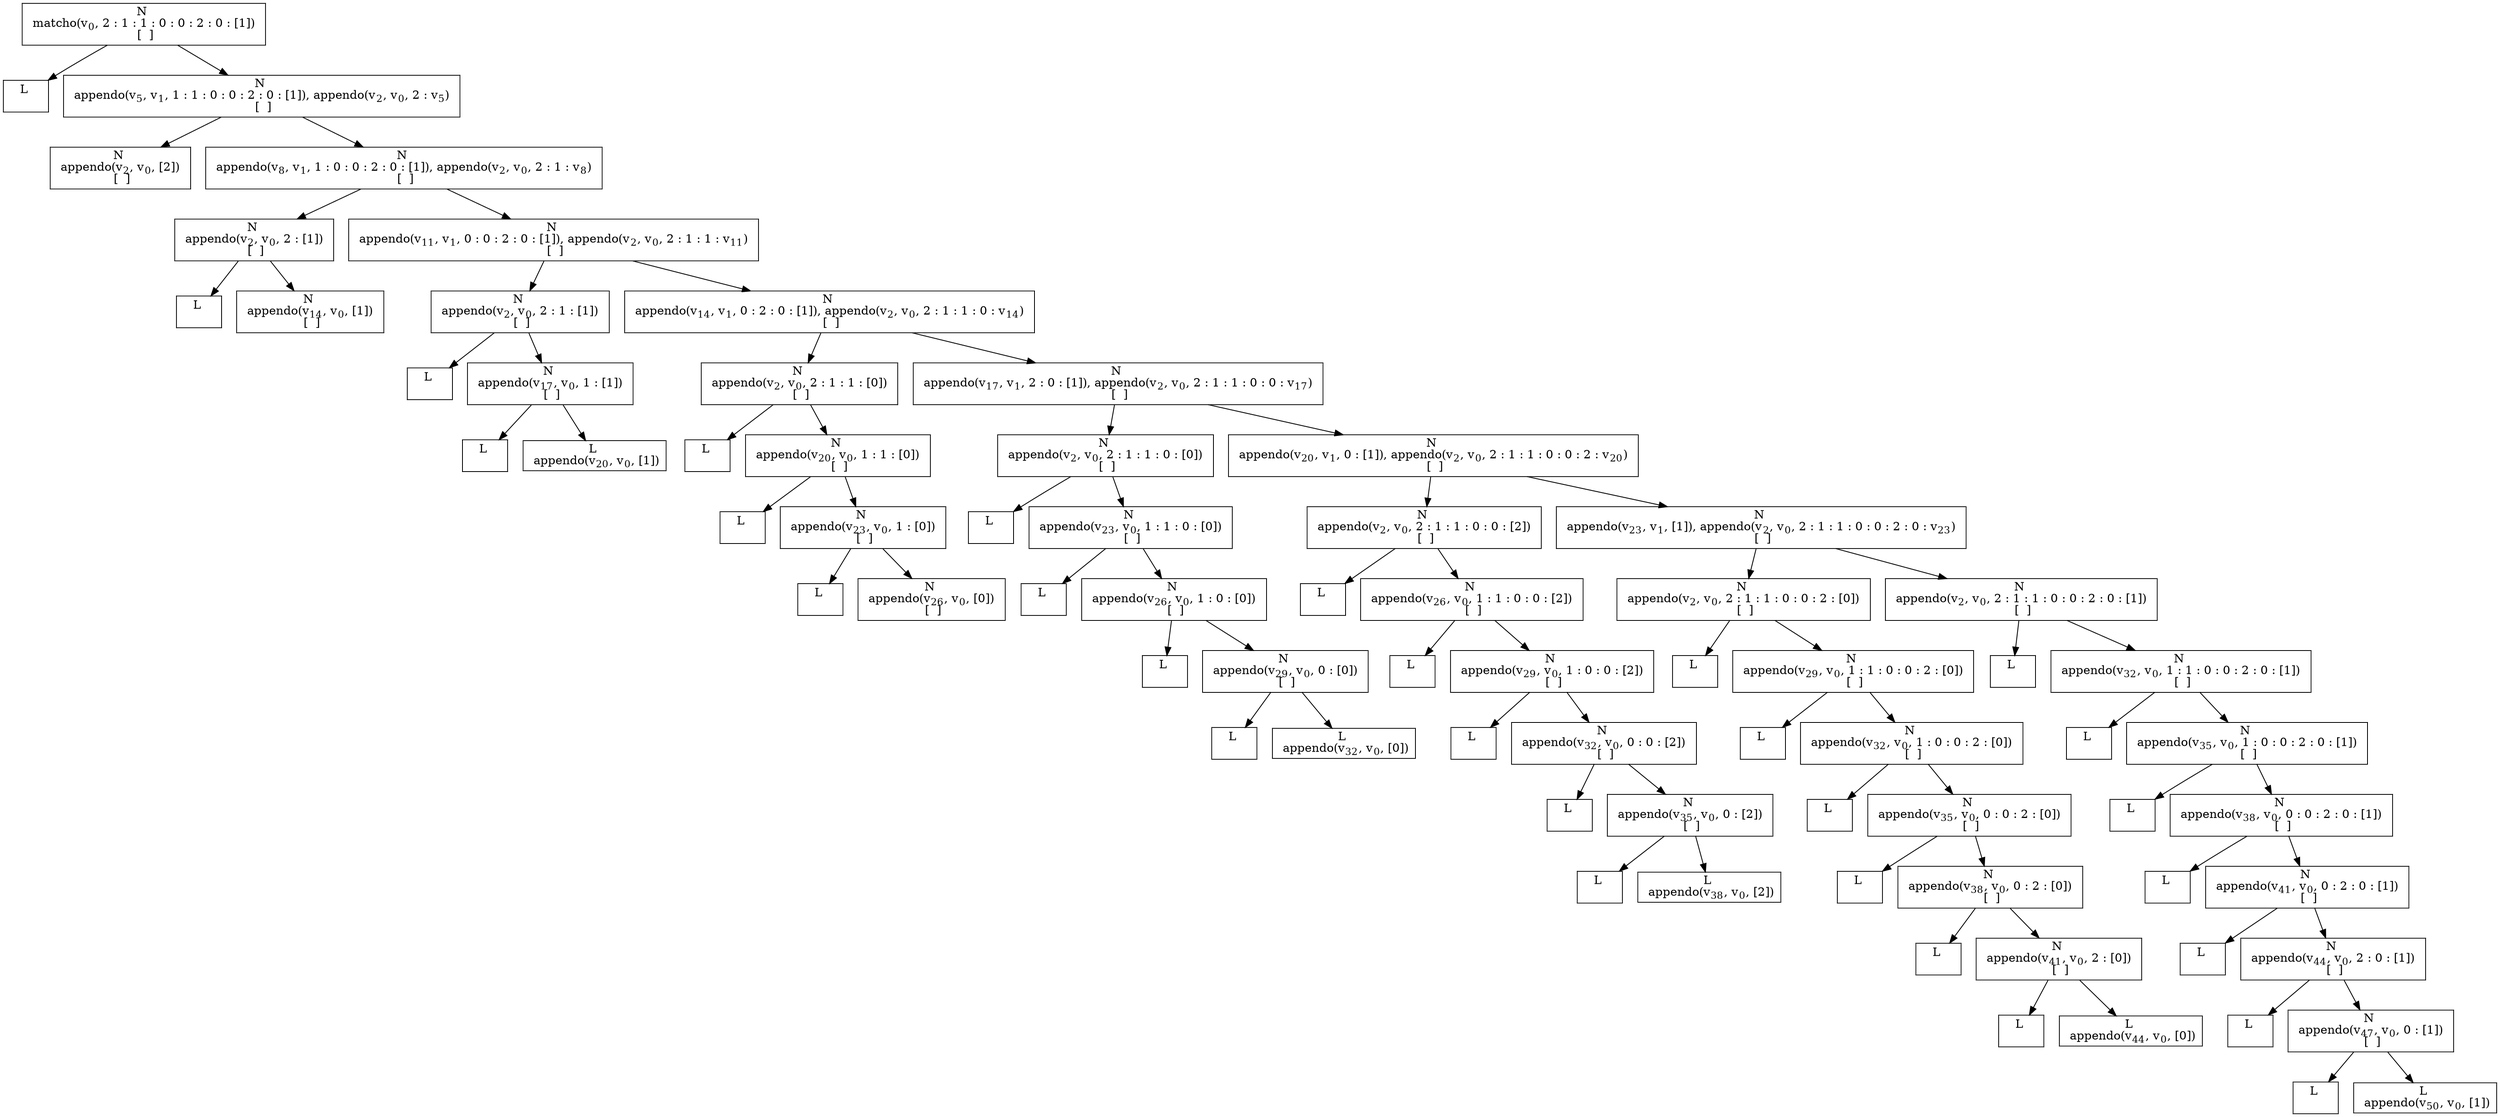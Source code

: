digraph {
    graph [rankdir=TB
          ,bgcolor=transparent];
    node [shape=box
         ,fillcolor=white
         ,style=filled];
    0 [label=<N <BR/> matcho(v<SUB>0</SUB>, 2 : 1 : 1 : 0 : 0 : 2 : 0 : [1]) <BR/>  [  ] >];
    1 [label=<L <BR/> >];
    2 [label=<N <BR/> appendo(v<SUB>5</SUB>, v<SUB>1</SUB>, 1 : 1 : 0 : 0 : 2 : 0 : [1]), appendo(v<SUB>2</SUB>, v<SUB>0</SUB>, 2 : v<SUB>5</SUB>) <BR/>  [  ] >];
    3 [label=<N <BR/> appendo(v<SUB>2</SUB>, v<SUB>0</SUB>, [2]) <BR/>  [  ] >];
    4 [label=<N <BR/> appendo(v<SUB>8</SUB>, v<SUB>1</SUB>, 1 : 0 : 0 : 2 : 0 : [1]), appendo(v<SUB>2</SUB>, v<SUB>0</SUB>, 2 : 1 : v<SUB>8</SUB>) <BR/>  [  ] >];
    5 [label=<N <BR/> appendo(v<SUB>2</SUB>, v<SUB>0</SUB>, 2 : [1]) <BR/>  [  ] >];
    6 [label=<N <BR/> appendo(v<SUB>11</SUB>, v<SUB>1</SUB>, 0 : 0 : 2 : 0 : [1]), appendo(v<SUB>2</SUB>, v<SUB>0</SUB>, 2 : 1 : 1 : v<SUB>11</SUB>) <BR/>  [  ] >];
    7 [label=<L <BR/> >];
    8 [label=<N <BR/> appendo(v<SUB>14</SUB>, v<SUB>0</SUB>, [1]) <BR/>  [  ] >];
    9 [label=<N <BR/> appendo(v<SUB>2</SUB>, v<SUB>0</SUB>, 2 : 1 : [1]) <BR/>  [  ] >];
    10 [label=<N <BR/> appendo(v<SUB>14</SUB>, v<SUB>1</SUB>, 0 : 2 : 0 : [1]), appendo(v<SUB>2</SUB>, v<SUB>0</SUB>, 2 : 1 : 1 : 0 : v<SUB>14</SUB>) <BR/>  [  ] >];
    11 [label=<L <BR/> >];
    12 [label=<N <BR/> appendo(v<SUB>17</SUB>, v<SUB>0</SUB>, 1 : [1]) <BR/>  [  ] >];
    13 [label=<L <BR/> >];
    14 [label=<L <BR/> appendo(v<SUB>20</SUB>, v<SUB>0</SUB>, [1])>];
    15 [label=<N <BR/> appendo(v<SUB>2</SUB>, v<SUB>0</SUB>, 2 : 1 : 1 : [0]) <BR/>  [  ] >];
    16 [label=<N <BR/> appendo(v<SUB>17</SUB>, v<SUB>1</SUB>, 2 : 0 : [1]), appendo(v<SUB>2</SUB>, v<SUB>0</SUB>, 2 : 1 : 1 : 0 : 0 : v<SUB>17</SUB>) <BR/>  [  ] >];
    17 [label=<L <BR/> >];
    18 [label=<N <BR/> appendo(v<SUB>20</SUB>, v<SUB>0</SUB>, 1 : 1 : [0]) <BR/>  [  ] >];
    19 [label=<L <BR/> >];
    20 [label=<N <BR/> appendo(v<SUB>23</SUB>, v<SUB>0</SUB>, 1 : [0]) <BR/>  [  ] >];
    21 [label=<L <BR/> >];
    22 [label=<N <BR/> appendo(v<SUB>26</SUB>, v<SUB>0</SUB>, [0]) <BR/>  [  ] >];
    23 [label=<N <BR/> appendo(v<SUB>2</SUB>, v<SUB>0</SUB>, 2 : 1 : 1 : 0 : [0]) <BR/>  [  ] >];
    24 [label=<N <BR/> appendo(v<SUB>20</SUB>, v<SUB>1</SUB>, 0 : [1]), appendo(v<SUB>2</SUB>, v<SUB>0</SUB>, 2 : 1 : 1 : 0 : 0 : 2 : v<SUB>20</SUB>) <BR/>  [  ] >];
    25 [label=<L <BR/> >];
    26 [label=<N <BR/> appendo(v<SUB>23</SUB>, v<SUB>0</SUB>, 1 : 1 : 0 : [0]) <BR/>  [  ] >];
    27 [label=<L <BR/> >];
    28 [label=<N <BR/> appendo(v<SUB>26</SUB>, v<SUB>0</SUB>, 1 : 0 : [0]) <BR/>  [  ] >];
    29 [label=<L <BR/> >];
    30 [label=<N <BR/> appendo(v<SUB>29</SUB>, v<SUB>0</SUB>, 0 : [0]) <BR/>  [  ] >];
    31 [label=<L <BR/> >];
    32 [label=<L <BR/> appendo(v<SUB>32</SUB>, v<SUB>0</SUB>, [0])>];
    33 [label=<N <BR/> appendo(v<SUB>2</SUB>, v<SUB>0</SUB>, 2 : 1 : 1 : 0 : 0 : [2]) <BR/>  [  ] >];
    34 [label=<N <BR/> appendo(v<SUB>23</SUB>, v<SUB>1</SUB>, [1]), appendo(v<SUB>2</SUB>, v<SUB>0</SUB>, 2 : 1 : 1 : 0 : 0 : 2 : 0 : v<SUB>23</SUB>) <BR/>  [  ] >];
    35 [label=<L <BR/> >];
    36 [label=<N <BR/> appendo(v<SUB>26</SUB>, v<SUB>0</SUB>, 1 : 1 : 0 : 0 : [2]) <BR/>  [  ] >];
    37 [label=<L <BR/> >];
    38 [label=<N <BR/> appendo(v<SUB>29</SUB>, v<SUB>0</SUB>, 1 : 0 : 0 : [2]) <BR/>  [  ] >];
    39 [label=<L <BR/> >];
    40 [label=<N <BR/> appendo(v<SUB>32</SUB>, v<SUB>0</SUB>, 0 : 0 : [2]) <BR/>  [  ] >];
    41 [label=<L <BR/> >];
    42 [label=<N <BR/> appendo(v<SUB>35</SUB>, v<SUB>0</SUB>, 0 : [2]) <BR/>  [  ] >];
    43 [label=<L <BR/> >];
    44 [label=<L <BR/> appendo(v<SUB>38</SUB>, v<SUB>0</SUB>, [2])>];
    45 [label=<N <BR/> appendo(v<SUB>2</SUB>, v<SUB>0</SUB>, 2 : 1 : 1 : 0 : 0 : 2 : [0]) <BR/>  [  ] >];
    46 [label=<N <BR/> appendo(v<SUB>2</SUB>, v<SUB>0</SUB>, 2 : 1 : 1 : 0 : 0 : 2 : 0 : [1]) <BR/>  [  ] >];
    47 [label=<L <BR/> >];
    48 [label=<N <BR/> appendo(v<SUB>29</SUB>, v<SUB>0</SUB>, 1 : 1 : 0 : 0 : 2 : [0]) <BR/>  [  ] >];
    49 [label=<L <BR/> >];
    50 [label=<N <BR/> appendo(v<SUB>32</SUB>, v<SUB>0</SUB>, 1 : 0 : 0 : 2 : [0]) <BR/>  [  ] >];
    51 [label=<L <BR/> >];
    52 [label=<N <BR/> appendo(v<SUB>35</SUB>, v<SUB>0</SUB>, 0 : 0 : 2 : [0]) <BR/>  [  ] >];
    53 [label=<L <BR/> >];
    54 [label=<N <BR/> appendo(v<SUB>38</SUB>, v<SUB>0</SUB>, 0 : 2 : [0]) <BR/>  [  ] >];
    55 [label=<L <BR/> >];
    56 [label=<N <BR/> appendo(v<SUB>41</SUB>, v<SUB>0</SUB>, 2 : [0]) <BR/>  [  ] >];
    57 [label=<L <BR/> >];
    58 [label=<L <BR/> appendo(v<SUB>44</SUB>, v<SUB>0</SUB>, [0])>];
    59 [label=<L <BR/> >];
    60 [label=<N <BR/> appendo(v<SUB>32</SUB>, v<SUB>0</SUB>, 1 : 1 : 0 : 0 : 2 : 0 : [1]) <BR/>  [  ] >];
    61 [label=<L <BR/> >];
    62 [label=<N <BR/> appendo(v<SUB>35</SUB>, v<SUB>0</SUB>, 1 : 0 : 0 : 2 : 0 : [1]) <BR/>  [  ] >];
    63 [label=<L <BR/> >];
    64 [label=<N <BR/> appendo(v<SUB>38</SUB>, v<SUB>0</SUB>, 0 : 0 : 2 : 0 : [1]) <BR/>  [  ] >];
    65 [label=<L <BR/> >];
    66 [label=<N <BR/> appendo(v<SUB>41</SUB>, v<SUB>0</SUB>, 0 : 2 : 0 : [1]) <BR/>  [  ] >];
    67 [label=<L <BR/> >];
    68 [label=<N <BR/> appendo(v<SUB>44</SUB>, v<SUB>0</SUB>, 2 : 0 : [1]) <BR/>  [  ] >];
    69 [label=<L <BR/> >];
    70 [label=<N <BR/> appendo(v<SUB>47</SUB>, v<SUB>0</SUB>, 0 : [1]) <BR/>  [  ] >];
    71 [label=<L <BR/> >];
    72 [label=<L <BR/> appendo(v<SUB>50</SUB>, v<SUB>0</SUB>, [1])>];
    0 -> 1 [label=""];
    0 -> 2 [label=""];
    2 -> 3 [label=""];
    2 -> 4 [label=""];
    4 -> 5 [label=""];
    4 -> 6 [label=""];
    5 -> 7 [label=""];
    5 -> 8 [label=""];
    6 -> 9 [label=""];
    6 -> 10 [label=""];
    9 -> 11 [label=""];
    9 -> 12 [label=""];
    10 -> 15 [label=""];
    10 -> 16 [label=""];
    12 -> 13 [label=""];
    12 -> 14 [label=""];
    15 -> 17 [label=""];
    15 -> 18 [label=""];
    16 -> 23 [label=""];
    16 -> 24 [label=""];
    18 -> 19 [label=""];
    18 -> 20 [label=""];
    20 -> 21 [label=""];
    20 -> 22 [label=""];
    23 -> 25 [label=""];
    23 -> 26 [label=""];
    24 -> 33 [label=""];
    24 -> 34 [label=""];
    26 -> 27 [label=""];
    26 -> 28 [label=""];
    28 -> 29 [label=""];
    28 -> 30 [label=""];
    30 -> 31 [label=""];
    30 -> 32 [label=""];
    33 -> 35 [label=""];
    33 -> 36 [label=""];
    34 -> 45 [label=""];
    34 -> 46 [label=""];
    36 -> 37 [label=""];
    36 -> 38 [label=""];
    38 -> 39 [label=""];
    38 -> 40 [label=""];
    40 -> 41 [label=""];
    40 -> 42 [label=""];
    42 -> 43 [label=""];
    42 -> 44 [label=""];
    45 -> 47 [label=""];
    45 -> 48 [label=""];
    46 -> 59 [label=""];
    46 -> 60 [label=""];
    48 -> 49 [label=""];
    48 -> 50 [label=""];
    50 -> 51 [label=""];
    50 -> 52 [label=""];
    52 -> 53 [label=""];
    52 -> 54 [label=""];
    54 -> 55 [label=""];
    54 -> 56 [label=""];
    56 -> 57 [label=""];
    56 -> 58 [label=""];
    60 -> 61 [label=""];
    60 -> 62 [label=""];
    62 -> 63 [label=""];
    62 -> 64 [label=""];
    64 -> 65 [label=""];
    64 -> 66 [label=""];
    66 -> 67 [label=""];
    66 -> 68 [label=""];
    68 -> 69 [label=""];
    68 -> 70 [label=""];
    70 -> 71 [label=""];
    70 -> 72 [label=""];
}